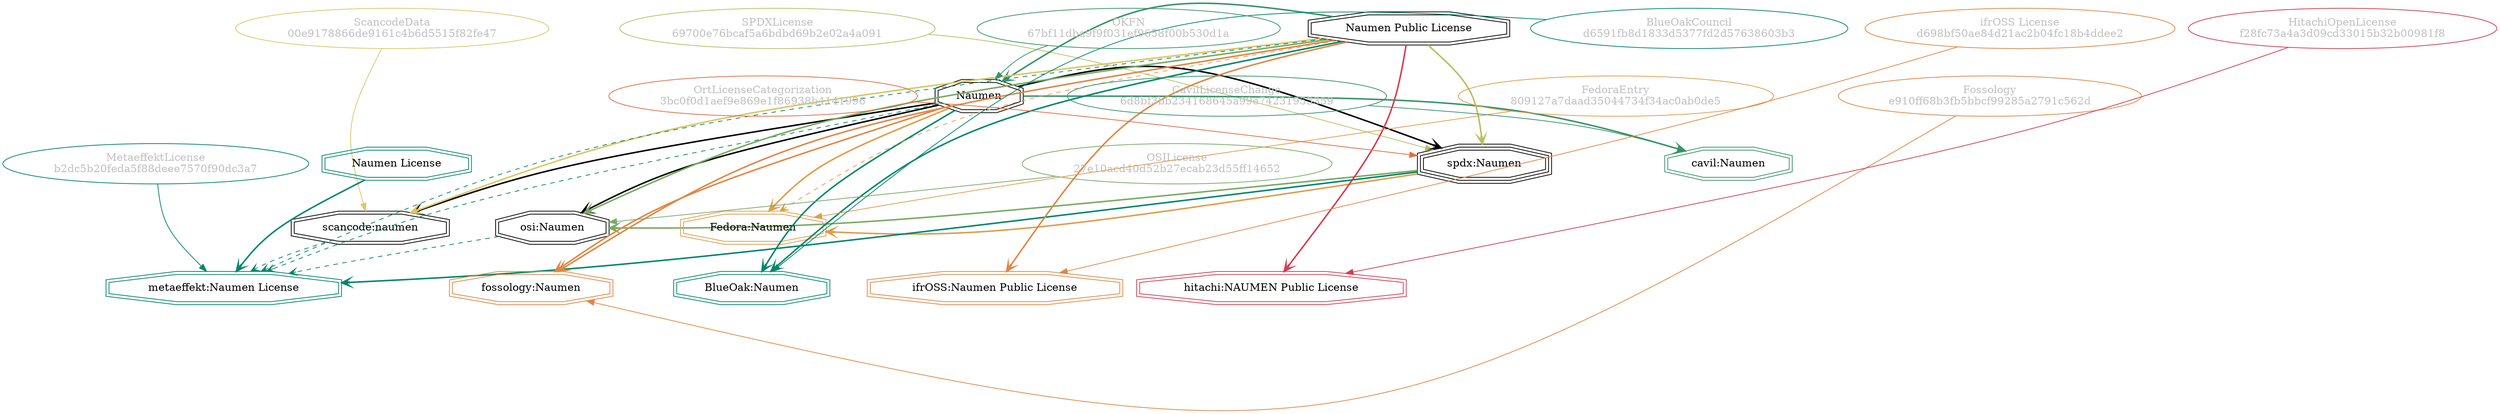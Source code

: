 strict digraph {
    node [shape=box];
    graph [splines=curved];
    3151 [label="SPDXLicense\n69700e76bcaf5a6bdbd69b2e02a4a091"
         ,fontcolor=gray
         ,color="#b8bf62"
         ,fillcolor="beige;1"
         ,shape=ellipse];
    3152 [label="spdx:Naumen"
         ,shape=tripleoctagon];
    3153 [label=Naumen
         ,shape=doubleoctagon];
    3154 [label="Naumen Public License"
         ,shape=doubleoctagon];
    5204 [label="OSILicense\n27e10acd40d52b27ecab23d55ff14652"
         ,fontcolor=gray
         ,color="#78ab63"
         ,fillcolor="beige;1"
         ,shape=ellipse];
    5205 [label="osi:Naumen"
         ,shape=doubleoctagon];
    8209 [label="FedoraEntry\n809127a7daad35044734f34ac0ab0de5"
         ,fontcolor=gray
         ,color="#e09d4b"
         ,fillcolor="beige;1"
         ,shape=ellipse];
    8210 [label="Fedora:Naumen"
         ,color="#e09d4b"
         ,shape=doubleoctagon];
    8902 [label="BlueOakCouncil\nd6591fb8d1833d5377fd2d57638603b3"
         ,fontcolor=gray
         ,color="#00876c"
         ,fillcolor="beige;1"
         ,shape=ellipse];
    8903 [label="BlueOak:Naumen"
         ,color="#00876c"
         ,shape=doubleoctagon];
    20452 [label="ScancodeData\n00e9178866de9161c4b6d5515f82fe47"
          ,fontcolor=gray
          ,color="#dac767"
          ,fillcolor="beige;1"
          ,shape=ellipse];
    20453 [label="scancode:naumen"
          ,shape=doubleoctagon];
    26452 [label="Fossology\ne910ff68b3fb5bbcf99285a2791c562d"
          ,fontcolor=gray
          ,color="#e18745"
          ,fillcolor="beige;1"
          ,shape=ellipse];
    26453 [label="fossology:Naumen"
          ,color="#e18745"
          ,shape=doubleoctagon];
    28347 [label="OKFN\n67bf11dba9f9f031ef9658f00b530d1a"
          ,fontcolor=gray
          ,color="#379469"
          ,fillcolor="beige;1"
          ,shape=ellipse];
    35107 [label="OrtLicenseCategorization\n3bc0f0d1aef9e869e1f86938b4141996"
          ,fontcolor=gray
          ,color="#e06f45"
          ,fillcolor="beige;1"
          ,shape=ellipse];
    37231 [label="CavilLicenseChange\n6d8bf3bb234168645a99e74231953359"
          ,fontcolor=gray
          ,color="#379469"
          ,fillcolor="beige;1"
          ,shape=ellipse];
    37232 [label="cavil:Naumen"
          ,color="#379469"
          ,shape=doubleoctagon];
    46013 [label="MetaeffektLicense\nb2dc5b20feda5f88deee7570f90dc3a7"
          ,fontcolor=gray
          ,color="#00876c"
          ,fillcolor="beige;1"
          ,shape=ellipse];
    46014 [label="metaeffekt:Naumen License"
          ,color="#00876c"
          ,shape=doubleoctagon];
    46015 [label="Naumen License"
          ,color="#00876c"
          ,shape=doubleoctagon];
    53938 [label="HitachiOpenLicense\nf28fc73a4a3d09cd33015b32b00981f8"
          ,fontcolor=gray
          ,color="#d43d51"
          ,fillcolor="beige;1"
          ,shape=ellipse];
    53939 [label="hitachi:NAUMEN Public License"
          ,color="#d43d51"
          ,shape=doubleoctagon];
    54567 [label="ifrOSS License\nd698bf50ae84d21ac2b04fc18b4ddee2"
          ,fontcolor=gray
          ,color="#e18745"
          ,fillcolor="beige;1"
          ,shape=ellipse];
    54568 [label="ifrOSS:Naumen Public License"
          ,color="#e18745"
          ,shape=doubleoctagon];
    3151 -> 3152 [weight=0.5
                 ,color="#b8bf62"];
    3152 -> 5205 [style=bold
                 ,arrowhead=vee
                 ,weight=0.7
                 ,color="#78ab63"];
    3152 -> 8210 [style=bold
                 ,arrowhead=vee
                 ,weight=0.7
                 ,color="#e09d4b"];
    3152 -> 46014 [style=bold
                  ,arrowhead=vee
                  ,weight=0.7
                  ,color="#00876c"];
    3153 -> 3152 [style=bold
                 ,arrowhead=vee
                 ,weight=0.7];
    3153 -> 5205 [style=bold
                 ,arrowhead=vee
                 ,weight=0.7];
    3153 -> 8210 [style=bold
                 ,arrowhead=vee
                 ,weight=0.7
                 ,color="#e09d4b"];
    3153 -> 8210 [style=bold
                 ,arrowhead=vee
                 ,weight=0.7
                 ,color="#e09d4b"];
    3153 -> 8903 [style=bold
                 ,arrowhead=vee
                 ,weight=0.7
                 ,color="#00876c"];
    3153 -> 20453 [style=bold
                  ,arrowhead=vee
                  ,weight=0.7];
    3153 -> 26453 [style=bold
                  ,arrowhead=vee
                  ,weight=0.7
                  ,color="#e18745"];
    3153 -> 37232 [style=bold
                  ,arrowhead=vee
                  ,weight=0.7
                  ,color="#379469"];
    3153 -> 37232 [style=bold
                  ,arrowhead=vee
                  ,weight=0.7
                  ,color="#379469"];
    3153 -> 46014 [style=dashed
                  ,arrowhead=vee
                  ,weight=0.5
                  ,color="#00876c"];
    3154 -> 3152 [style=bold
                 ,arrowhead=vee
                 ,weight=0.7
                 ,color="#b8bf62"];
    3154 -> 3153 [style=bold
                 ,arrowhead=vee
                 ,weight=0.7
                 ,color="#379469"];
    3154 -> 5205 [style=bold
                 ,arrowhead=vee
                 ,weight=0.7
                 ,color="#78ab63"];
    3154 -> 8210 [style=dashed
                 ,arrowhead=vee
                 ,weight=0.5
                 ,color="#e09d4b"];
    3154 -> 8903 [style=bold
                 ,arrowhead=vee
                 ,weight=0.7
                 ,color="#00876c"];
    3154 -> 20453 [style=bold
                  ,arrowhead=vee
                  ,weight=0.7
                  ,color="#dac767"];
    3154 -> 26453 [style=bold
                  ,arrowhead=vee
                  ,weight=0.7
                  ,color="#e18745"];
    3154 -> 46014 [style=dashed
                  ,arrowhead=vee
                  ,weight=0.5
                  ,color="#00876c"];
    3154 -> 53939 [style=bold
                  ,arrowhead=vee
                  ,weight=0.7
                  ,color="#d43d51"];
    3154 -> 54568 [style=bold
                  ,arrowhead=vee
                  ,weight=0.7
                  ,color="#e18745"];
    3154 -> 54568 [style=bold
                  ,arrowhead=vee
                  ,weight=0.7
                  ,color="#e18745"];
    5204 -> 5205 [weight=0.5
                 ,color="#78ab63"];
    5205 -> 46014 [style=dashed
                  ,arrowhead=vee
                  ,weight=0.5
                  ,color="#00876c"];
    8209 -> 8210 [weight=0.5
                 ,color="#e09d4b"];
    8902 -> 8903 [weight=0.5
                 ,color="#00876c"];
    20452 -> 20453 [weight=0.5
                   ,color="#dac767"];
    20453 -> 46014 [style=dashed
                   ,arrowhead=vee
                   ,weight=0.5
                   ,color="#00876c"];
    26452 -> 26453 [weight=0.5
                   ,color="#e18745"];
    28347 -> 3153 [weight=0.5
                  ,color="#379469"];
    35107 -> 3152 [weight=0.5
                  ,color="#e06f45"];
    37231 -> 37232 [weight=0.5
                   ,color="#379469"];
    46013 -> 46014 [weight=0.5
                   ,color="#00876c"];
    46015 -> 46014 [style=bold
                   ,arrowhead=vee
                   ,weight=0.7
                   ,color="#00876c"];
    46015 -> 46014 [style=bold
                   ,arrowhead=vee
                   ,weight=0.7
                   ,color="#00876c"];
    53938 -> 53939 [weight=0.5
                   ,color="#d43d51"];
    54567 -> 54568 [weight=0.5
                   ,color="#e18745"];
}
